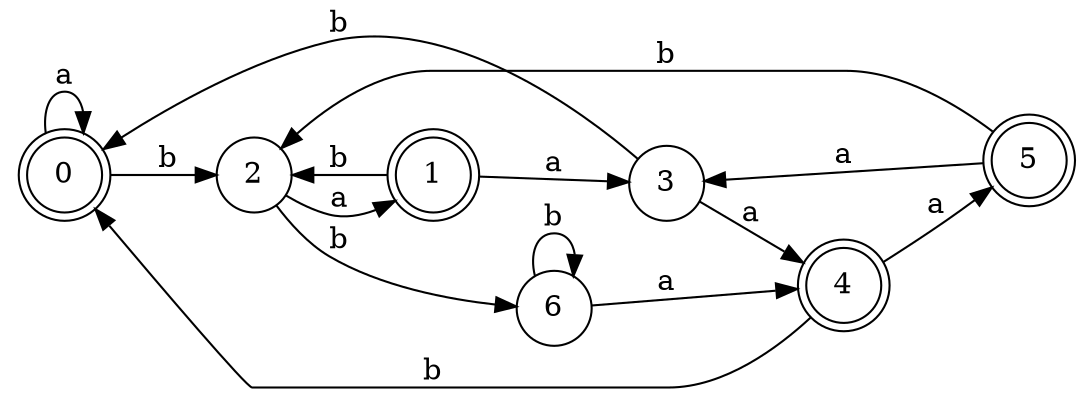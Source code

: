 digraph n6_3 {
__start0 [label="" shape="none"];

rankdir=LR;
size="8,5";

s0 [style="rounded,filled", color="black", fillcolor="white" shape="doublecircle", label="0"];
s1 [style="rounded,filled", color="black", fillcolor="white" shape="doublecircle", label="1"];
s2 [style="filled", color="black", fillcolor="white" shape="circle", label="2"];
s3 [style="filled", color="black", fillcolor="white" shape="circle", label="3"];
s4 [style="rounded,filled", color="black", fillcolor="white" shape="doublecircle", label="4"];
s5 [style="rounded,filled", color="black", fillcolor="white" shape="doublecircle", label="5"];
s6 [style="filled", color="black", fillcolor="white" shape="circle", label="6"];
s0 -> s0 [label="a"];
s0 -> s2 [label="b"];
s1 -> s3 [label="a"];
s1 -> s2 [label="b"];
s2 -> s1 [label="a"];
s2 -> s6 [label="b"];
s3 -> s4 [label="a"];
s3 -> s0 [label="b"];
s4 -> s5 [label="a"];
s4 -> s0 [label="b"];
s5 -> s3 [label="a"];
s5 -> s2 [label="b"];
s6 -> s4 [label="a"];
s6 -> s6 [label="b"];

}